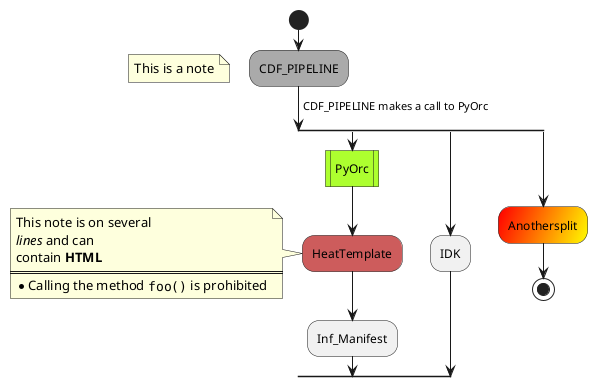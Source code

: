 'http://plantuml.com/activity-diagram-beta

' @startuml

' start

' if (Graphviz installed?) then (yes)
'   #AAAAAA:process all\ndiagrams;
' else (no)
  
'   #GreenYellow:process only
'   __sequence__ and __activity__ diagrams;
' endif

' stop

' @enduml

@startuml

start
#AAAAAA:CDF_PIPELINE;
floating note left: This is a note
-> CDF_PIPELINE makes a call to PyOrc;
split
#GreenYellow:PyOrc|
#IndianRed:HeatTemplate;
note left
    This note is on several
    //lines// and can
    contain <b>HTML</b>
    ====
    * Calling the method ""foo()"" is prohibited
end note
:Inf_Manifest;
split again
:IDK;
split again
#Red/Yellow:Anothersplit;
stop



@enduml

